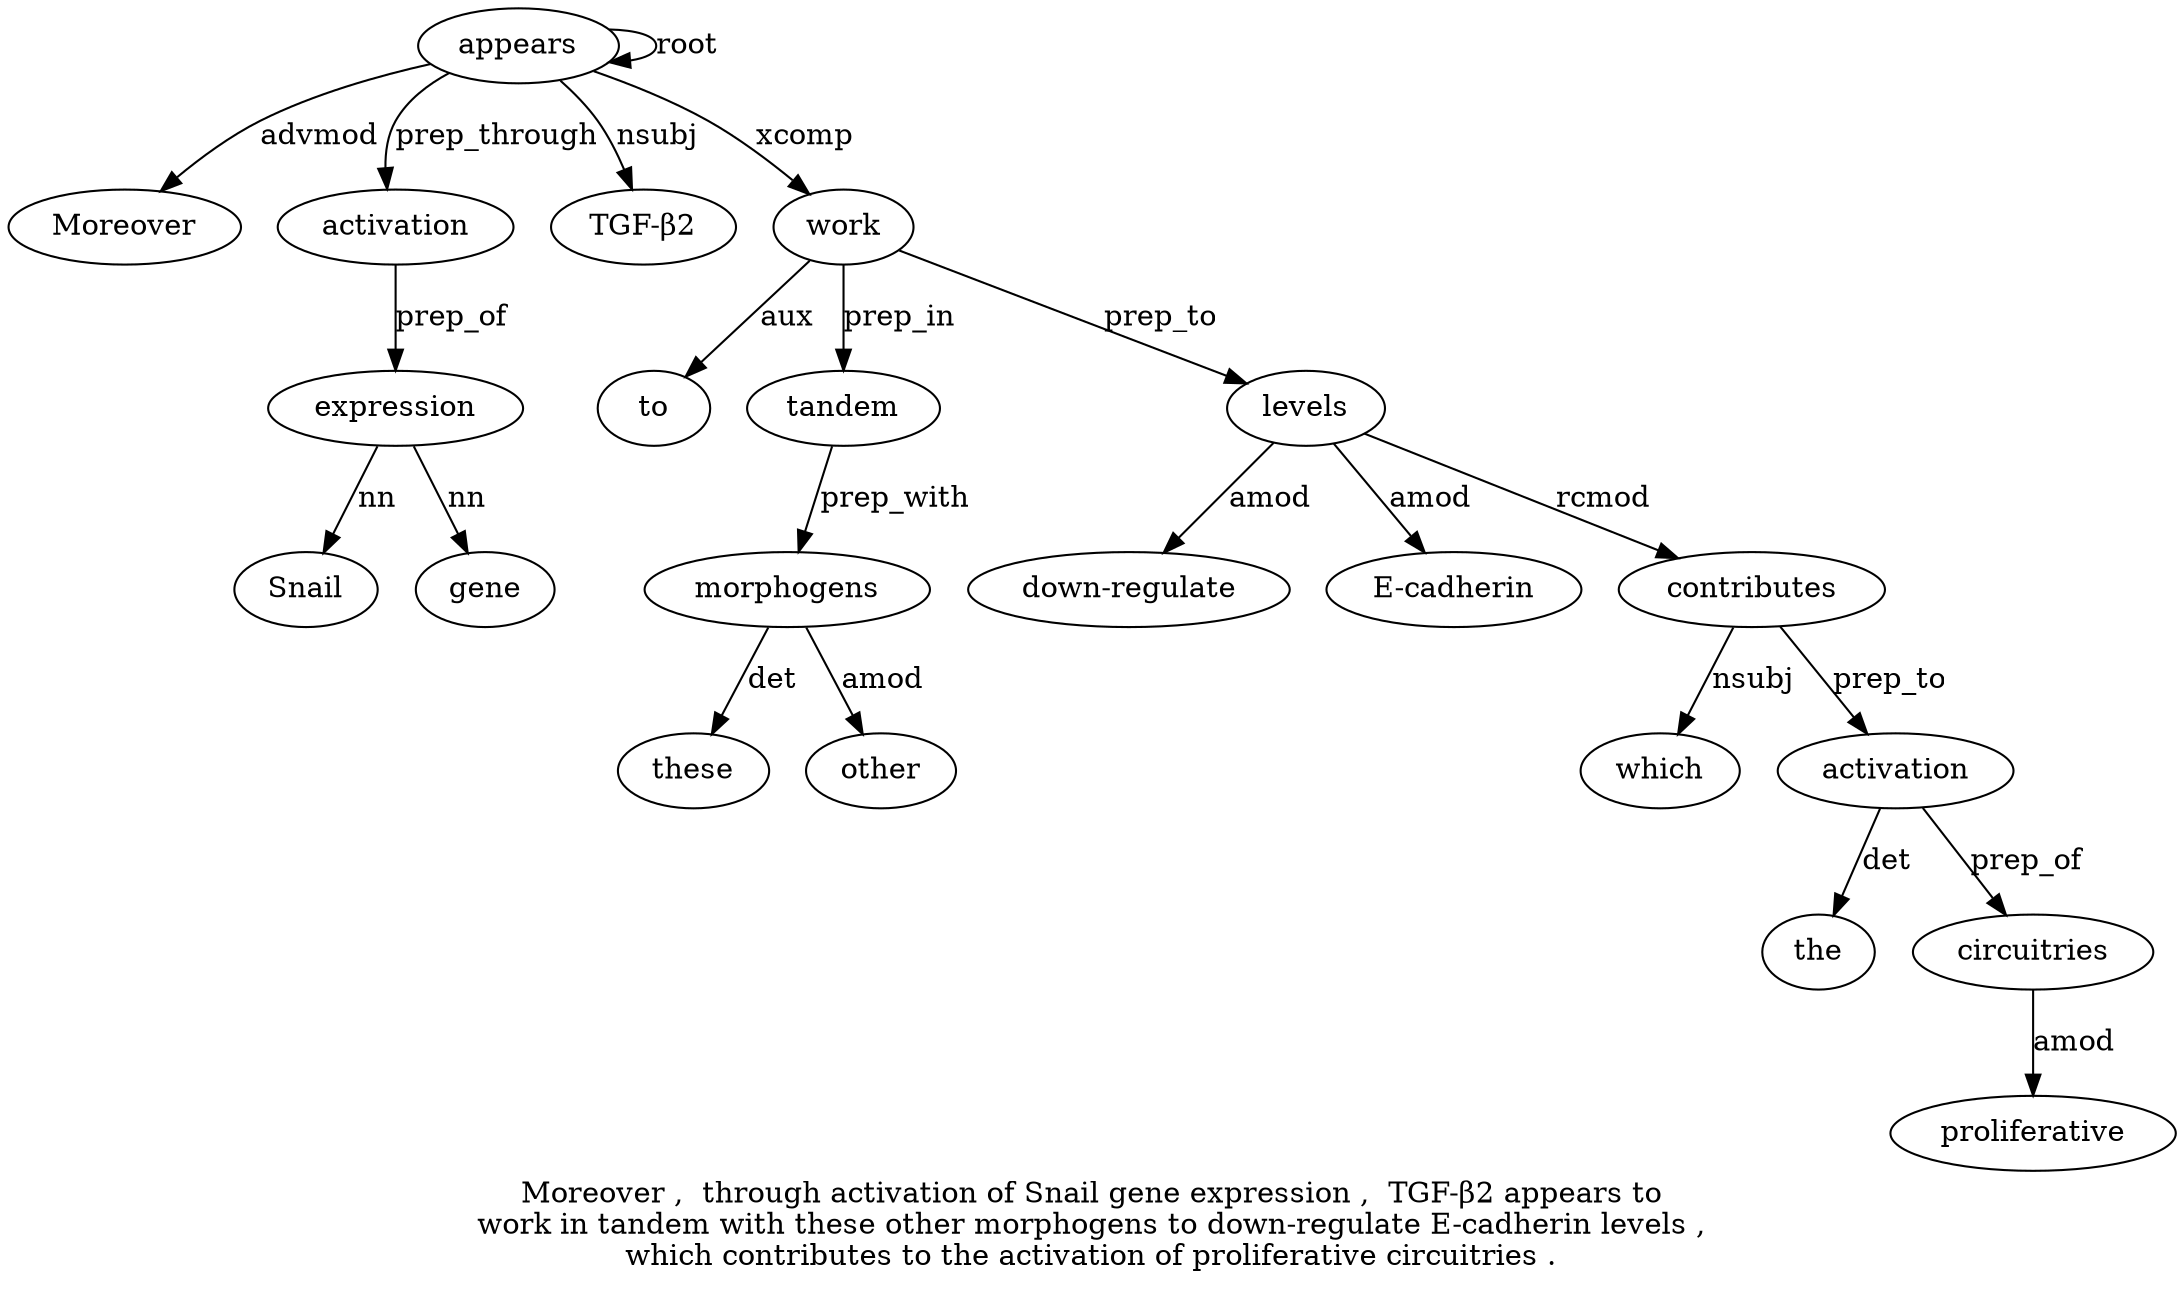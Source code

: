 digraph "Moreover ,  through activation of Snail gene expression ,  TGF-β2 appears to work in tandem with these other morphogens to down-regulate E-cadherin levels ,  which contributes to the activation of proliferative circuitries ." {
label="Moreover ,  through activation of Snail gene expression ,  TGF-β2 appears to
work in tandem with these other morphogens to down-regulate E-cadherin levels ,
which contributes to the activation of proliferative circuitries .";
appears11 [style=filled, fillcolor=white, label=appears];
Moreover1 [style=filled, fillcolor=white, label=Moreover];
appears11 -> Moreover1  [label=advmod];
activation4 [style=filled, fillcolor=white, label=activation];
appears11 -> activation4  [label=prep_through];
expression8 [style=filled, fillcolor=white, label=expression];
Snail6 [style=filled, fillcolor=white, label=Snail];
expression8 -> Snail6  [label=nn];
gene7 [style=filled, fillcolor=white, label=gene];
expression8 -> gene7  [label=nn];
activation4 -> expression8  [label=prep_of];
"TGF-β210" [style=filled, fillcolor=white, label="TGF-β2"];
appears11 -> "TGF-β210"  [label=nsubj];
appears11 -> appears11  [label=root];
work13 [style=filled, fillcolor=white, label=work];
to12 [style=filled, fillcolor=white, label=to];
work13 -> to12  [label=aux];
appears11 -> work13  [label=xcomp];
tandem15 [style=filled, fillcolor=white, label=tandem];
work13 -> tandem15  [label=prep_in];
morphogens19 [style=filled, fillcolor=white, label=morphogens];
these17 [style=filled, fillcolor=white, label=these];
morphogens19 -> these17  [label=det];
other18 [style=filled, fillcolor=white, label=other];
morphogens19 -> other18  [label=amod];
tandem15 -> morphogens19  [label=prep_with];
levels23 [style=filled, fillcolor=white, label=levels];
"down-regulate21" [style=filled, fillcolor=white, label="down-regulate"];
levels23 -> "down-regulate21"  [label=amod];
"E-cadherin22" [style=filled, fillcolor=white, label="E-cadherin"];
levels23 -> "E-cadherin22"  [label=amod];
work13 -> levels23  [label=prep_to];
contributes26 [style=filled, fillcolor=white, label=contributes];
which25 [style=filled, fillcolor=white, label=which];
contributes26 -> which25  [label=nsubj];
levels23 -> contributes26  [label=rcmod];
activation29 [style=filled, fillcolor=white, label=activation];
the28 [style=filled, fillcolor=white, label=the];
activation29 -> the28  [label=det];
contributes26 -> activation29  [label=prep_to];
circuitries32 [style=filled, fillcolor=white, label=circuitries];
proliferative31 [style=filled, fillcolor=white, label=proliferative];
circuitries32 -> proliferative31  [label=amod];
activation29 -> circuitries32  [label=prep_of];
}
